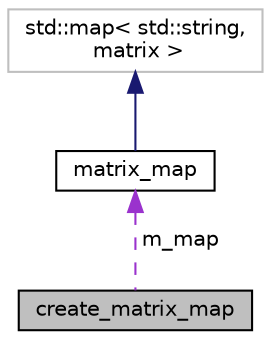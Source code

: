 digraph "create_matrix_map"
{
  edge [fontname="Helvetica",fontsize="10",labelfontname="Helvetica",labelfontsize="10"];
  node [fontname="Helvetica",fontsize="10",shape=record];
  Node1 [label="create_matrix_map",height=0.2,width=0.4,color="black", fillcolor="grey75", style="filled" fontcolor="black"];
  Node2 -> Node1 [dir="back",color="darkorchid3",fontsize="10",style="dashed",label=" m_map" ,fontname="Helvetica"];
  Node2 [label="matrix_map",height=0.2,width=0.4,color="black", fillcolor="white", style="filled",URL="$classmatrix__map.html"];
  Node3 -> Node2 [dir="back",color="midnightblue",fontsize="10",style="solid",fontname="Helvetica"];
  Node3 [label="std::map\< std::string,\l matrix \>",height=0.2,width=0.4,color="grey75", fillcolor="white", style="filled"];
}
